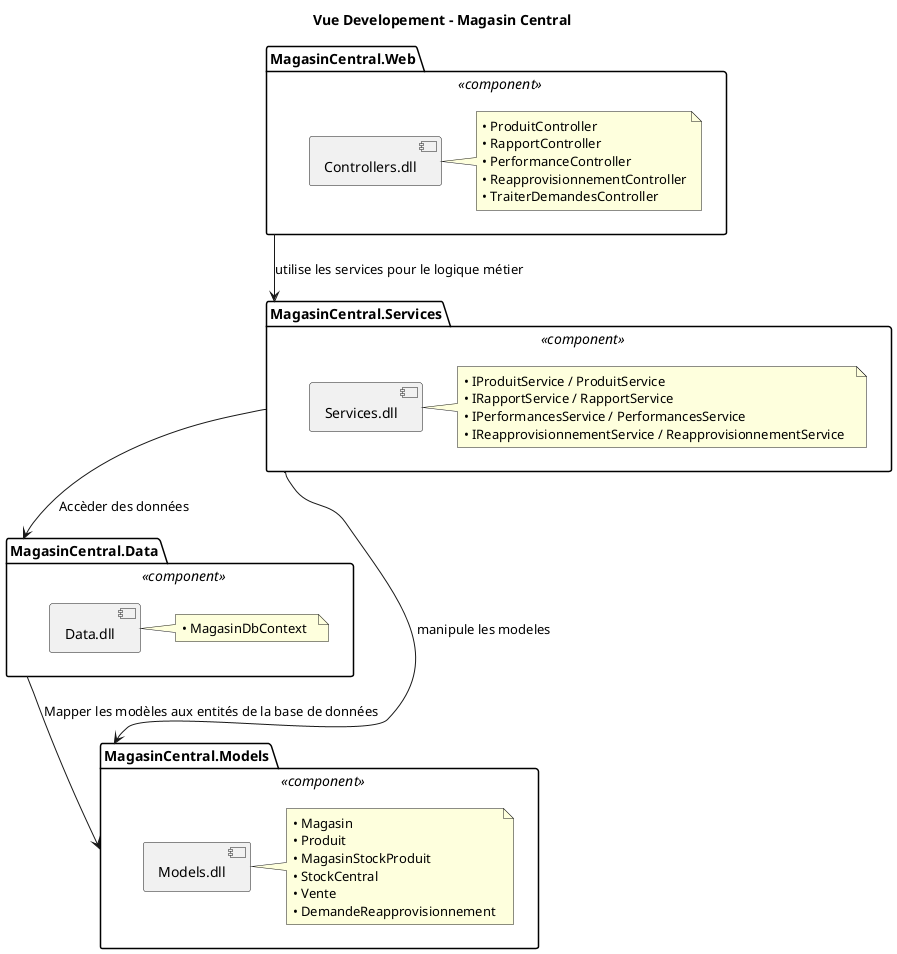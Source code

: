 @startuml "Vue Developement - Magasin Central"
title Vue Developement - Magasin Central
package "MagasinCentral.Web" <<component>> {
  [Controllers.dll]
    note right
      • ProduitController  
      • RapportController
      • PerformanceController
      • ReapprovisionnementController
      • TraiterDemandesController
    end note
}

package "MagasinCentral.Services" <<component>> {
  [Services.dll]
    note right
      • IProduitService / ProduitService  
      • IRapportService / RapportService
      • IPerformancesService / PerformancesService  
      • IReapprovisionnementService / ReapprovisionnementService  
    end note
}

package "MagasinCentral.Data" <<component>> {
  [Data.dll]
    note right
      • MagasinDbContext  
    end note
}

package "MagasinCentral.Models" <<component>> {
  [Models.dll]
    note right
        • Magasin
        • Produit
        • MagasinStockProduit
        • StockCentral
        • Vente
        • DemandeReapprovisionnement 
    end note
}

"MagasinCentral.Web" --> "MagasinCentral.Services" : utilise les services pour le logique métier
"MagasinCentral.Services" --> "MagasinCentral.Models" : manipule les modeles
"MagasinCentral.Services" --> "MagasinCentral.Data" : Accèder des données
"MagasinCentral.Data" --> "MagasinCentral.Models" : Mapper les modèles aux entités de la base de données

@enduml
